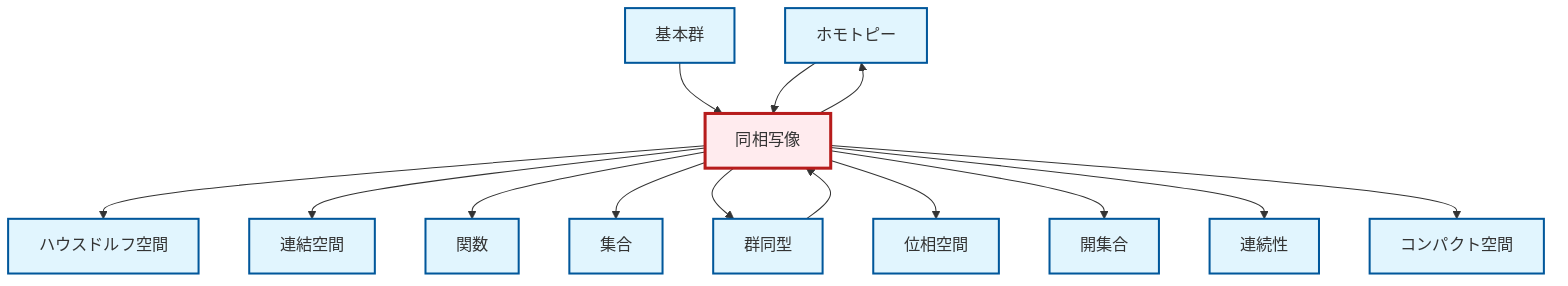 graph TD
    classDef definition fill:#e1f5fe,stroke:#01579b,stroke-width:2px
    classDef theorem fill:#f3e5f5,stroke:#4a148c,stroke-width:2px
    classDef axiom fill:#fff3e0,stroke:#e65100,stroke-width:2px
    classDef example fill:#e8f5e9,stroke:#1b5e20,stroke-width:2px
    classDef current fill:#ffebee,stroke:#b71c1c,stroke-width:3px
    def-connected["連結空間"]:::definition
    def-open-set["開集合"]:::definition
    def-homotopy["ホモトピー"]:::definition
    def-function["関数"]:::definition
    def-isomorphism["群同型"]:::definition
    def-topological-space["位相空間"]:::definition
    def-compact["コンパクト空間"]:::definition
    def-set["集合"]:::definition
    def-continuity["連続性"]:::definition
    def-fundamental-group["基本群"]:::definition
    def-hausdorff["ハウスドルフ空間"]:::definition
    def-homeomorphism["同相写像"]:::definition
    def-fundamental-group --> def-homeomorphism
    def-homeomorphism --> def-hausdorff
    def-homeomorphism --> def-connected
    def-homeomorphism --> def-function
    def-isomorphism --> def-homeomorphism
    def-homeomorphism --> def-set
    def-homeomorphism --> def-homotopy
    def-homeomorphism --> def-isomorphism
    def-homotopy --> def-homeomorphism
    def-homeomorphism --> def-topological-space
    def-homeomorphism --> def-open-set
    def-homeomorphism --> def-continuity
    def-homeomorphism --> def-compact
    class def-homeomorphism current